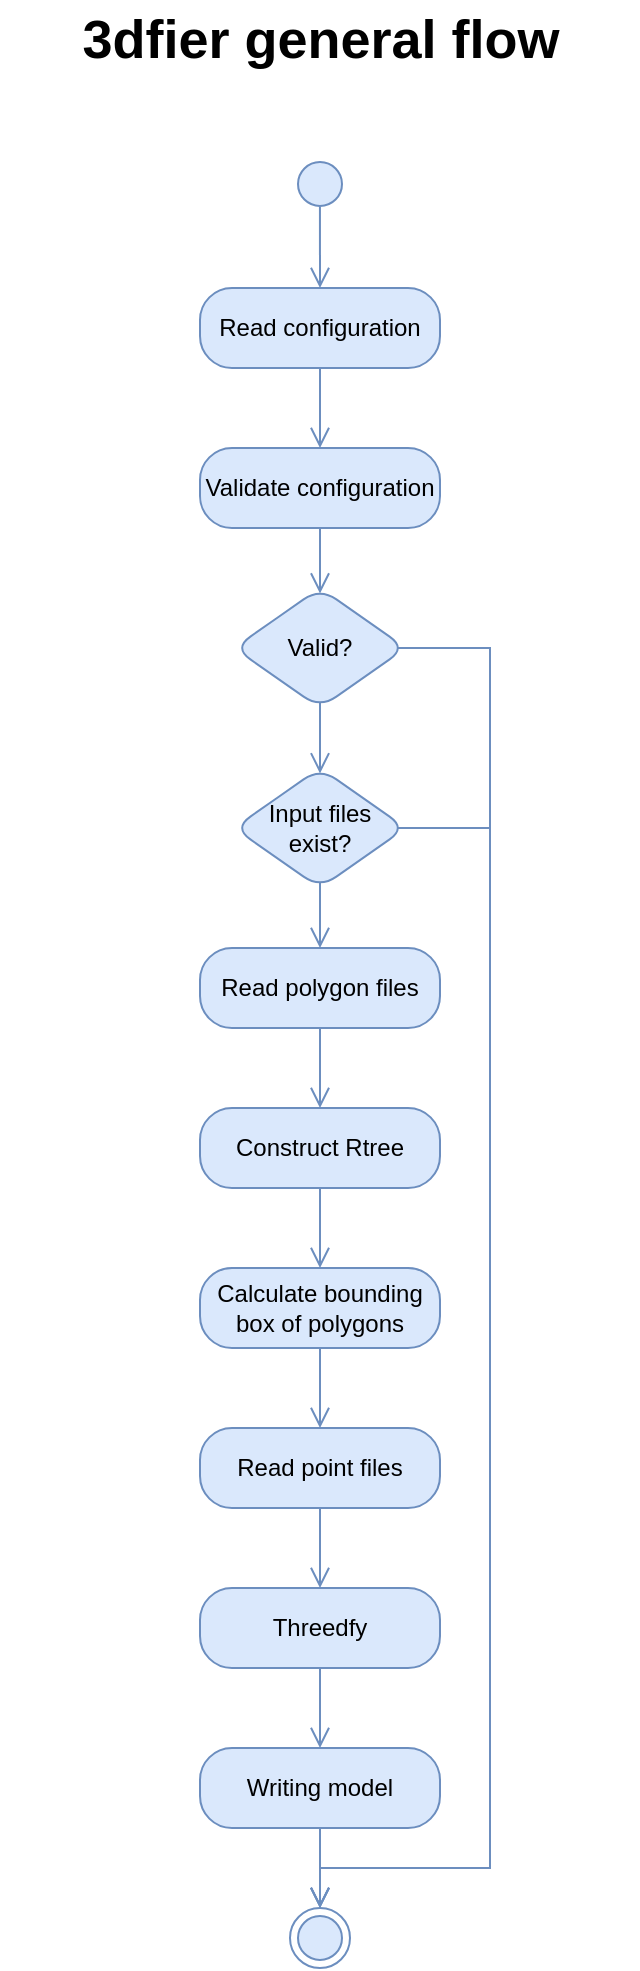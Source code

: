 <mxfile version="12.6.5" type="device"><diagram name="Page-1" id="0783ab3e-0a74-02c8-0abd-f7b4e66b4bec"><mxGraphModel dx="1086" dy="806" grid="1" gridSize="10" guides="1" tooltips="1" connect="1" arrows="1" fold="1" page="1" pageScale="1" pageWidth="850" pageHeight="1100" background="#ffffff" math="0" shadow="0"><root><mxCell id="0"/><mxCell id="1" parent="0"/><mxCell id="nnsE-_ftyDCH_wg7Bbg4-10" value="" style="ellipse;html=1;shape=startState;fillColor=#dae8fc;strokeColor=#6c8ebf;shadow=0;" parent="1" vertex="1"><mxGeometry x="410" y="93" width="30" height="30" as="geometry"/></mxCell><mxCell id="nnsE-_ftyDCH_wg7Bbg4-11" value="" style="edgeStyle=orthogonalEdgeStyle;html=1;verticalAlign=bottom;endArrow=open;endSize=8;strokeColor=#6c8ebf;fillColor=#dae8fc;shadow=0;entryX=0.5;entryY=0;entryDx=0;entryDy=0;exitX=0.499;exitY=0.881;exitDx=0;exitDy=0;rounded=0;exitPerimeter=0;" parent="1" source="nnsE-_ftyDCH_wg7Bbg4-10" target="nnsE-_ftyDCH_wg7Bbg4-13" edge="1"><mxGeometry relative="1" as="geometry"><mxPoint x="425" y="190" as="targetPoint"/><mxPoint x="425" y="140" as="sourcePoint"/></mxGeometry></mxCell><mxCell id="nnsE-_ftyDCH_wg7Bbg4-18" value="" style="edgeStyle=orthogonalEdgeStyle;rounded=0;orthogonalLoop=1;jettySize=auto;html=1;shadow=0;fontColor=#ffffff;exitX=0.5;exitY=1;exitDx=0;exitDy=0;fillColor=#dae8fc;strokeColor=#6c8ebf;endArrow=open;endFill=0;endSize=8;" parent="1" source="nnsE-_ftyDCH_wg7Bbg4-13" target="nnsE-_ftyDCH_wg7Bbg4-17" edge="1"><mxGeometry relative="1" as="geometry"/></mxCell><mxCell id="nnsE-_ftyDCH_wg7Bbg4-13" value="Read configuration" style="rounded=1;whiteSpace=wrap;html=1;arcSize=40;fillColor=#dae8fc;strokeColor=#6c8ebf;shadow=0;" parent="1" vertex="1"><mxGeometry x="365" y="160" width="120" height="40" as="geometry"/></mxCell><mxCell id="nnsE-_ftyDCH_wg7Bbg4-20" value="" style="edgeStyle=orthogonalEdgeStyle;rounded=0;orthogonalLoop=1;jettySize=auto;html=1;shadow=0;fontColor=#ffffff;entryX=0.5;entryY=0.046;entryDx=0;entryDy=0;exitX=0.5;exitY=1;exitDx=0;exitDy=0;fillColor=#dae8fc;strokeColor=#6c8ebf;endSize=8;endArrow=open;endFill=0;sourcePerimeterSpacing=0;targetPerimeterSpacing=0;startSize=6;entryPerimeter=0;" parent="1" source="nnsE-_ftyDCH_wg7Bbg4-17" target="nnsE-_ftyDCH_wg7Bbg4-65" edge="1"><mxGeometry relative="1" as="geometry"><mxPoint x="425" y="320" as="targetPoint"/></mxGeometry></mxCell><mxCell id="nnsE-_ftyDCH_wg7Bbg4-17" value="Validate configuration" style="rounded=1;whiteSpace=wrap;html=1;arcSize=40;fillColor=#dae8fc;strokeColor=#6c8ebf;shadow=0;perimeterSpacing=0;" parent="1" vertex="1"><mxGeometry x="365" y="240" width="120" height="40" as="geometry"/></mxCell><mxCell id="nnsE-_ftyDCH_wg7Bbg4-48" value="" style="edgeStyle=orthogonalEdgeStyle;rounded=0;orthogonalLoop=1;jettySize=auto;html=1;shadow=0;fontColor=#ffffff;exitX=0.5;exitY=1;exitDx=0;exitDy=0;entryX=0.5;entryY=0;entryDx=0;entryDy=0;fillColor=#dae8fc;strokeColor=#6c8ebf;endSize=8;endArrow=open;endFill=0;" parent="1" source="nnsE-_ftyDCH_wg7Bbg4-41" target="nnsE-_ftyDCH_wg7Bbg4-47" edge="1"><mxGeometry relative="1" as="geometry"/></mxCell><mxCell id="nnsE-_ftyDCH_wg7Bbg4-41" value="Read polygon files" style="rounded=1;whiteSpace=wrap;html=1;arcSize=40;fillColor=#dae8fc;strokeColor=#6c8ebf;shadow=0;" parent="1" vertex="1"><mxGeometry x="365" y="490" width="120" height="40" as="geometry"/></mxCell><mxCell id="nnsE-_ftyDCH_wg7Bbg4-52" value="" style="edgeStyle=orthogonalEdgeStyle;rounded=0;orthogonalLoop=1;jettySize=auto;html=1;shadow=0;fontColor=#ffffff;exitX=0.5;exitY=1;exitDx=0;exitDy=0;entryX=0.5;entryY=0;entryDx=0;entryDy=0;fillColor=#dae8fc;strokeColor=#6c8ebf;endSize=8;endArrow=open;endFill=0;" parent="1" source="nnsE-_ftyDCH_wg7Bbg4-47" target="nnsE-_ftyDCH_wg7Bbg4-51" edge="1"><mxGeometry relative="1" as="geometry"/></mxCell><mxCell id="nnsE-_ftyDCH_wg7Bbg4-47" value="Construct Rtree" style="rounded=1;whiteSpace=wrap;html=1;arcSize=40;fillColor=#dae8fc;strokeColor=#6c8ebf;shadow=0;" parent="1" vertex="1"><mxGeometry x="365" y="570" width="120" height="40" as="geometry"/></mxCell><mxCell id="nnsE-_ftyDCH_wg7Bbg4-54" value="" style="edgeStyle=orthogonalEdgeStyle;rounded=0;orthogonalLoop=1;jettySize=auto;html=1;shadow=0;fontColor=#ffffff;entryX=0.5;entryY=0;entryDx=0;entryDy=0;exitX=0.5;exitY=1;exitDx=0;exitDy=0;fillColor=#dae8fc;strokeColor=#6c8ebf;endSize=8;endArrow=open;endFill=0;" parent="1" source="nnsE-_ftyDCH_wg7Bbg4-51" target="nnsE-_ftyDCH_wg7Bbg4-53" edge="1"><mxGeometry relative="1" as="geometry"/></mxCell><mxCell id="nnsE-_ftyDCH_wg7Bbg4-51" value="Calculate bounding box of polygons" style="rounded=1;whiteSpace=wrap;html=1;arcSize=40;fillColor=#dae8fc;strokeColor=#6c8ebf;shadow=0;" parent="1" vertex="1"><mxGeometry x="365" y="650" width="120" height="40" as="geometry"/></mxCell><mxCell id="nnsE-_ftyDCH_wg7Bbg4-56" value="" style="edgeStyle=orthogonalEdgeStyle;rounded=0;orthogonalLoop=1;jettySize=auto;html=1;shadow=0;fontColor=#ffffff;exitX=0.5;exitY=1;exitDx=0;exitDy=0;entryX=0.5;entryY=0;entryDx=0;entryDy=0;fillColor=#dae8fc;strokeColor=#6c8ebf;endArrow=open;endFill=0;endSize=8;" parent="1" source="nnsE-_ftyDCH_wg7Bbg4-53" target="nnsE-_ftyDCH_wg7Bbg4-55" edge="1"><mxGeometry relative="1" as="geometry"/></mxCell><mxCell id="nnsE-_ftyDCH_wg7Bbg4-53" value="Read point files" style="rounded=1;whiteSpace=wrap;html=1;arcSize=40;fillColor=#dae8fc;strokeColor=#6c8ebf;shadow=0;" parent="1" vertex="1"><mxGeometry x="365" y="730" width="120" height="40" as="geometry"/></mxCell><mxCell id="nnsE-_ftyDCH_wg7Bbg4-58" value="" style="edgeStyle=orthogonalEdgeStyle;rounded=0;orthogonalLoop=1;jettySize=auto;html=1;shadow=0;fontColor=#ffffff;entryX=0.5;entryY=0;entryDx=0;entryDy=0;exitX=0.5;exitY=1;exitDx=0;exitDy=0;fillColor=#dae8fc;strokeColor=#6c8ebf;endArrow=open;endFill=0;endSize=8;" parent="1" source="nnsE-_ftyDCH_wg7Bbg4-55" target="nnsE-_ftyDCH_wg7Bbg4-57" edge="1"><mxGeometry relative="1" as="geometry"/></mxCell><mxCell id="nnsE-_ftyDCH_wg7Bbg4-55" value="Threedfy" style="rounded=1;whiteSpace=wrap;html=1;arcSize=40;fillColor=#dae8fc;strokeColor=#6c8ebf;shadow=0;" parent="1" vertex="1"><mxGeometry x="365" y="810" width="120" height="40" as="geometry"/></mxCell><mxCell id="nnsE-_ftyDCH_wg7Bbg4-70" value="" style="edgeStyle=orthogonalEdgeStyle;rounded=0;orthogonalLoop=1;jettySize=auto;html=1;shadow=0;fontColor=#ffffff;entryX=0.5;entryY=0;entryDx=0;entryDy=0;exitX=0.5;exitY=1;exitDx=0;exitDy=0;fillColor=#dae8fc;strokeColor=#6c8ebf;endArrow=open;endFill=0;endSize=8;" parent="1" source="nnsE-_ftyDCH_wg7Bbg4-57" target="nnsE-_ftyDCH_wg7Bbg4-59" edge="1"><mxGeometry relative="1" as="geometry"><mxPoint x="425" y="1040" as="targetPoint"/></mxGeometry></mxCell><mxCell id="nnsE-_ftyDCH_wg7Bbg4-57" value="Writing model" style="rounded=1;whiteSpace=wrap;html=1;arcSize=40;fillColor=#dae8fc;strokeColor=#6c8ebf;shadow=0;" parent="1" vertex="1"><mxGeometry x="365" y="890" width="120" height="40" as="geometry"/></mxCell><mxCell id="nnsE-_ftyDCH_wg7Bbg4-64" value="" style="edgeStyle=orthogonalEdgeStyle;rounded=0;orthogonalLoop=1;jettySize=auto;html=1;shadow=0;fontColor=#ffffff;entryX=0.5;entryY=0;entryDx=0;entryDy=0;exitX=0.951;exitY=0.5;exitDx=0;exitDy=0;fillColor=#dae8fc;strokeColor=#6c8ebf;endArrow=open;endFill=0;endSize=8;exitPerimeter=0;" parent="1" source="nnsE-_ftyDCH_wg7Bbg4-65" target="nnsE-_ftyDCH_wg7Bbg4-59" edge="1"><mxGeometry relative="1" as="geometry"><mxPoint x="600" y="790" as="targetPoint"/><Array as="points"><mxPoint x="510" y="340"/><mxPoint x="510" y="950"/><mxPoint x="425" y="950"/></Array><mxPoint x="610" y="561" as="sourcePoint"/></mxGeometry></mxCell><mxCell id="nnsE-_ftyDCH_wg7Bbg4-59" value="" style="ellipse;html=1;shape=endState;fillColor=#dae8fc;strokeColor=#6c8ebf;rounded=1;shadow=0;" parent="1" vertex="1"><mxGeometry x="410" y="970" width="30" height="30" as="geometry"/></mxCell><mxCell id="nnsE-_ftyDCH_wg7Bbg4-67" value="" style="edgeStyle=orthogonalEdgeStyle;rounded=0;orthogonalLoop=1;jettySize=auto;html=1;shadow=0;fontColor=#ffffff;entryX=0.5;entryY=0.045;entryDx=0;entryDy=0;exitX=0.5;exitY=0.958;exitDx=0;exitDy=0;fillColor=#dae8fc;strokeColor=#6c8ebf;endSize=8;endArrow=open;endFill=0;exitPerimeter=0;entryPerimeter=0;" parent="1" source="nnsE-_ftyDCH_wg7Bbg4-65" target="nnsE-_ftyDCH_wg7Bbg4-66" edge="1"><mxGeometry relative="1" as="geometry"/></mxCell><mxCell id="nnsE-_ftyDCH_wg7Bbg4-65" value="Valid?" style="rhombus;whiteSpace=wrap;html=1;fillColor=#dae8fc;strokeColor=#6c8ebf;rounded=1;shadow=0;strokeWidth=1;perimeterSpacing=0;" parent="1" vertex="1"><mxGeometry x="382" y="310" width="86" height="60" as="geometry"/></mxCell><mxCell id="nnsE-_ftyDCH_wg7Bbg4-68" value="" style="edgeStyle=orthogonalEdgeStyle;rounded=0;orthogonalLoop=1;jettySize=auto;html=1;shadow=0;fontColor=#ffffff;exitX=0.5;exitY=0.959;exitDx=0;exitDy=0;entryX=0.5;entryY=0;entryDx=0;entryDy=0;fillColor=#dae8fc;strokeColor=#6c8ebf;endSize=8;endArrow=open;endFill=0;exitPerimeter=0;" parent="1" source="nnsE-_ftyDCH_wg7Bbg4-66" target="nnsE-_ftyDCH_wg7Bbg4-41" edge="1"><mxGeometry relative="1" as="geometry"><mxPoint x="380" y="490" as="targetPoint"/></mxGeometry></mxCell><mxCell id="WbVBWCgAD47qQ1zXJMMT-3" value="" style="edgeStyle=orthogonalEdgeStyle;rounded=0;orthogonalLoop=1;jettySize=auto;html=1;fillColor=#dae8fc;strokeColor=#6c8ebf;endSize=8;endArrow=open;endFill=0;entryX=0.5;entryY=0;entryDx=0;entryDy=0;exitX=0.953;exitY=0.5;exitDx=0;exitDy=0;exitPerimeter=0;" parent="1" source="nnsE-_ftyDCH_wg7Bbg4-66" target="nnsE-_ftyDCH_wg7Bbg4-59" edge="1"><mxGeometry relative="1" as="geometry"><mxPoint x="548" y="450" as="targetPoint"/><Array as="points"><mxPoint x="510" y="430"/><mxPoint x="510" y="950"/><mxPoint x="425" y="950"/></Array></mxGeometry></mxCell><mxCell id="nnsE-_ftyDCH_wg7Bbg4-66" value="Input files exist?" style="rhombus;whiteSpace=wrap;html=1;fillColor=#dae8fc;strokeColor=#6c8ebf;rounded=1;shadow=0;" parent="1" vertex="1"><mxGeometry x="382" y="400" width="86" height="60" as="geometry"/></mxCell><mxCell id="nnsE-_ftyDCH_wg7Bbg4-71" value="3dfier general flow" style="text;strokeColor=none;fillColor=none;html=1;fontSize=27;fontStyle=1;verticalAlign=middle;align=center;rounded=0;shadow=0;" parent="1" vertex="1"><mxGeometry x="265" y="16" width="319" height="40" as="geometry"/></mxCell></root></mxGraphModel></diagram></mxfile>